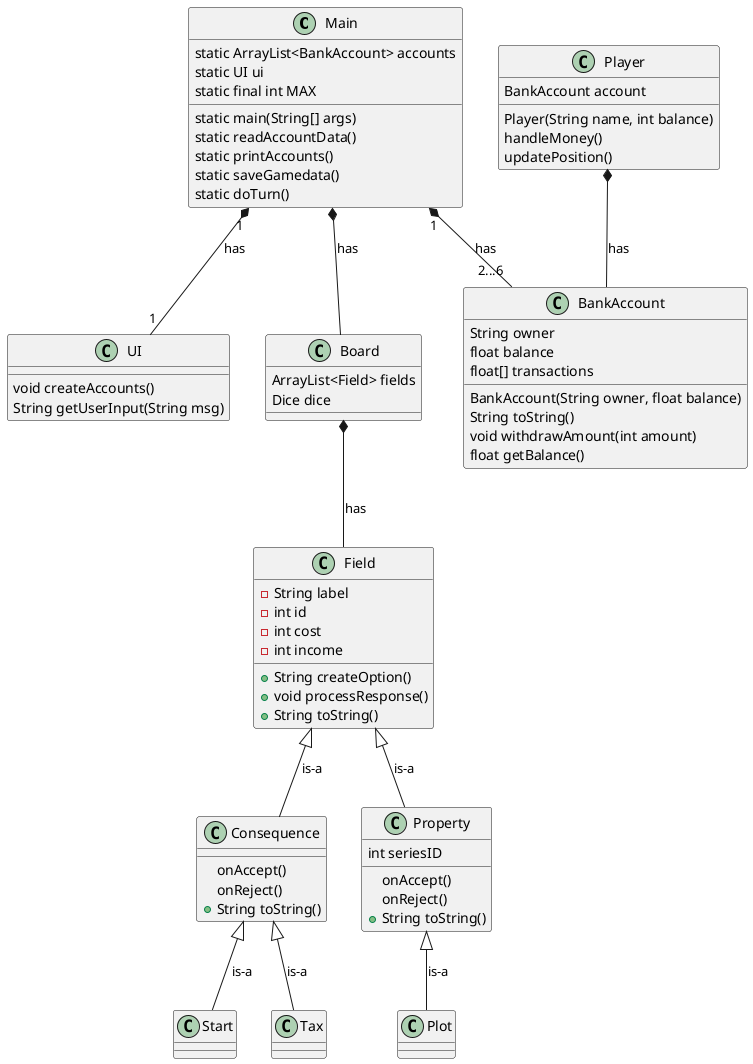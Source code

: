@startuml

Main "1" *-- "2...6" BankAccount : has
Main "1" *-- "1" UI : has
Player *-- BankAccount : has
Field <|-- Consequence : is-a
Field <|-- Property : is-a
Main *-- Board : has
Board *-- Field : has
Consequence <|-- Tax : is-a
Consequence <|-- Start : is-a
Property <|-- Plot : is-a

Main : static ArrayList<BankAccount> accounts
Main : static UI ui
Main : static final int MAX
Main : static main(String[] args)
Main : static readAccountData()
Main : static printAccounts()
Main : static saveGamedata()
Main : static doTurn()

Board : ArrayList<Field> fields
Board : Dice dice

BankAccount : BankAccount(String owner, float balance)
BankAccount : String owner
BankAccount : float balance
BankAccount : float[] transactions

BankAccount : String toString()
BankAccount : void withdrawAmount(int amount)
BankAccount : float getBalance()

UI : void createAccounts()
UI : String getUserInput(String msg)

Field : - String label
Field : - int id
Field : - int cost
Field : - int income
Field : + String createOption()
Field : + void processResponse()
Field : + String toString()

Property : int seriesID
Property : onAccept()
Property : onReject()
Property : + String toString()



Consequence : onAccept()
Consequence : onReject()
Consequence : + String toString()

Player : BankAccount account
Player : Player(String name, int balance)
Player : handleMoney()
Player : updatePosition()

@enduml



